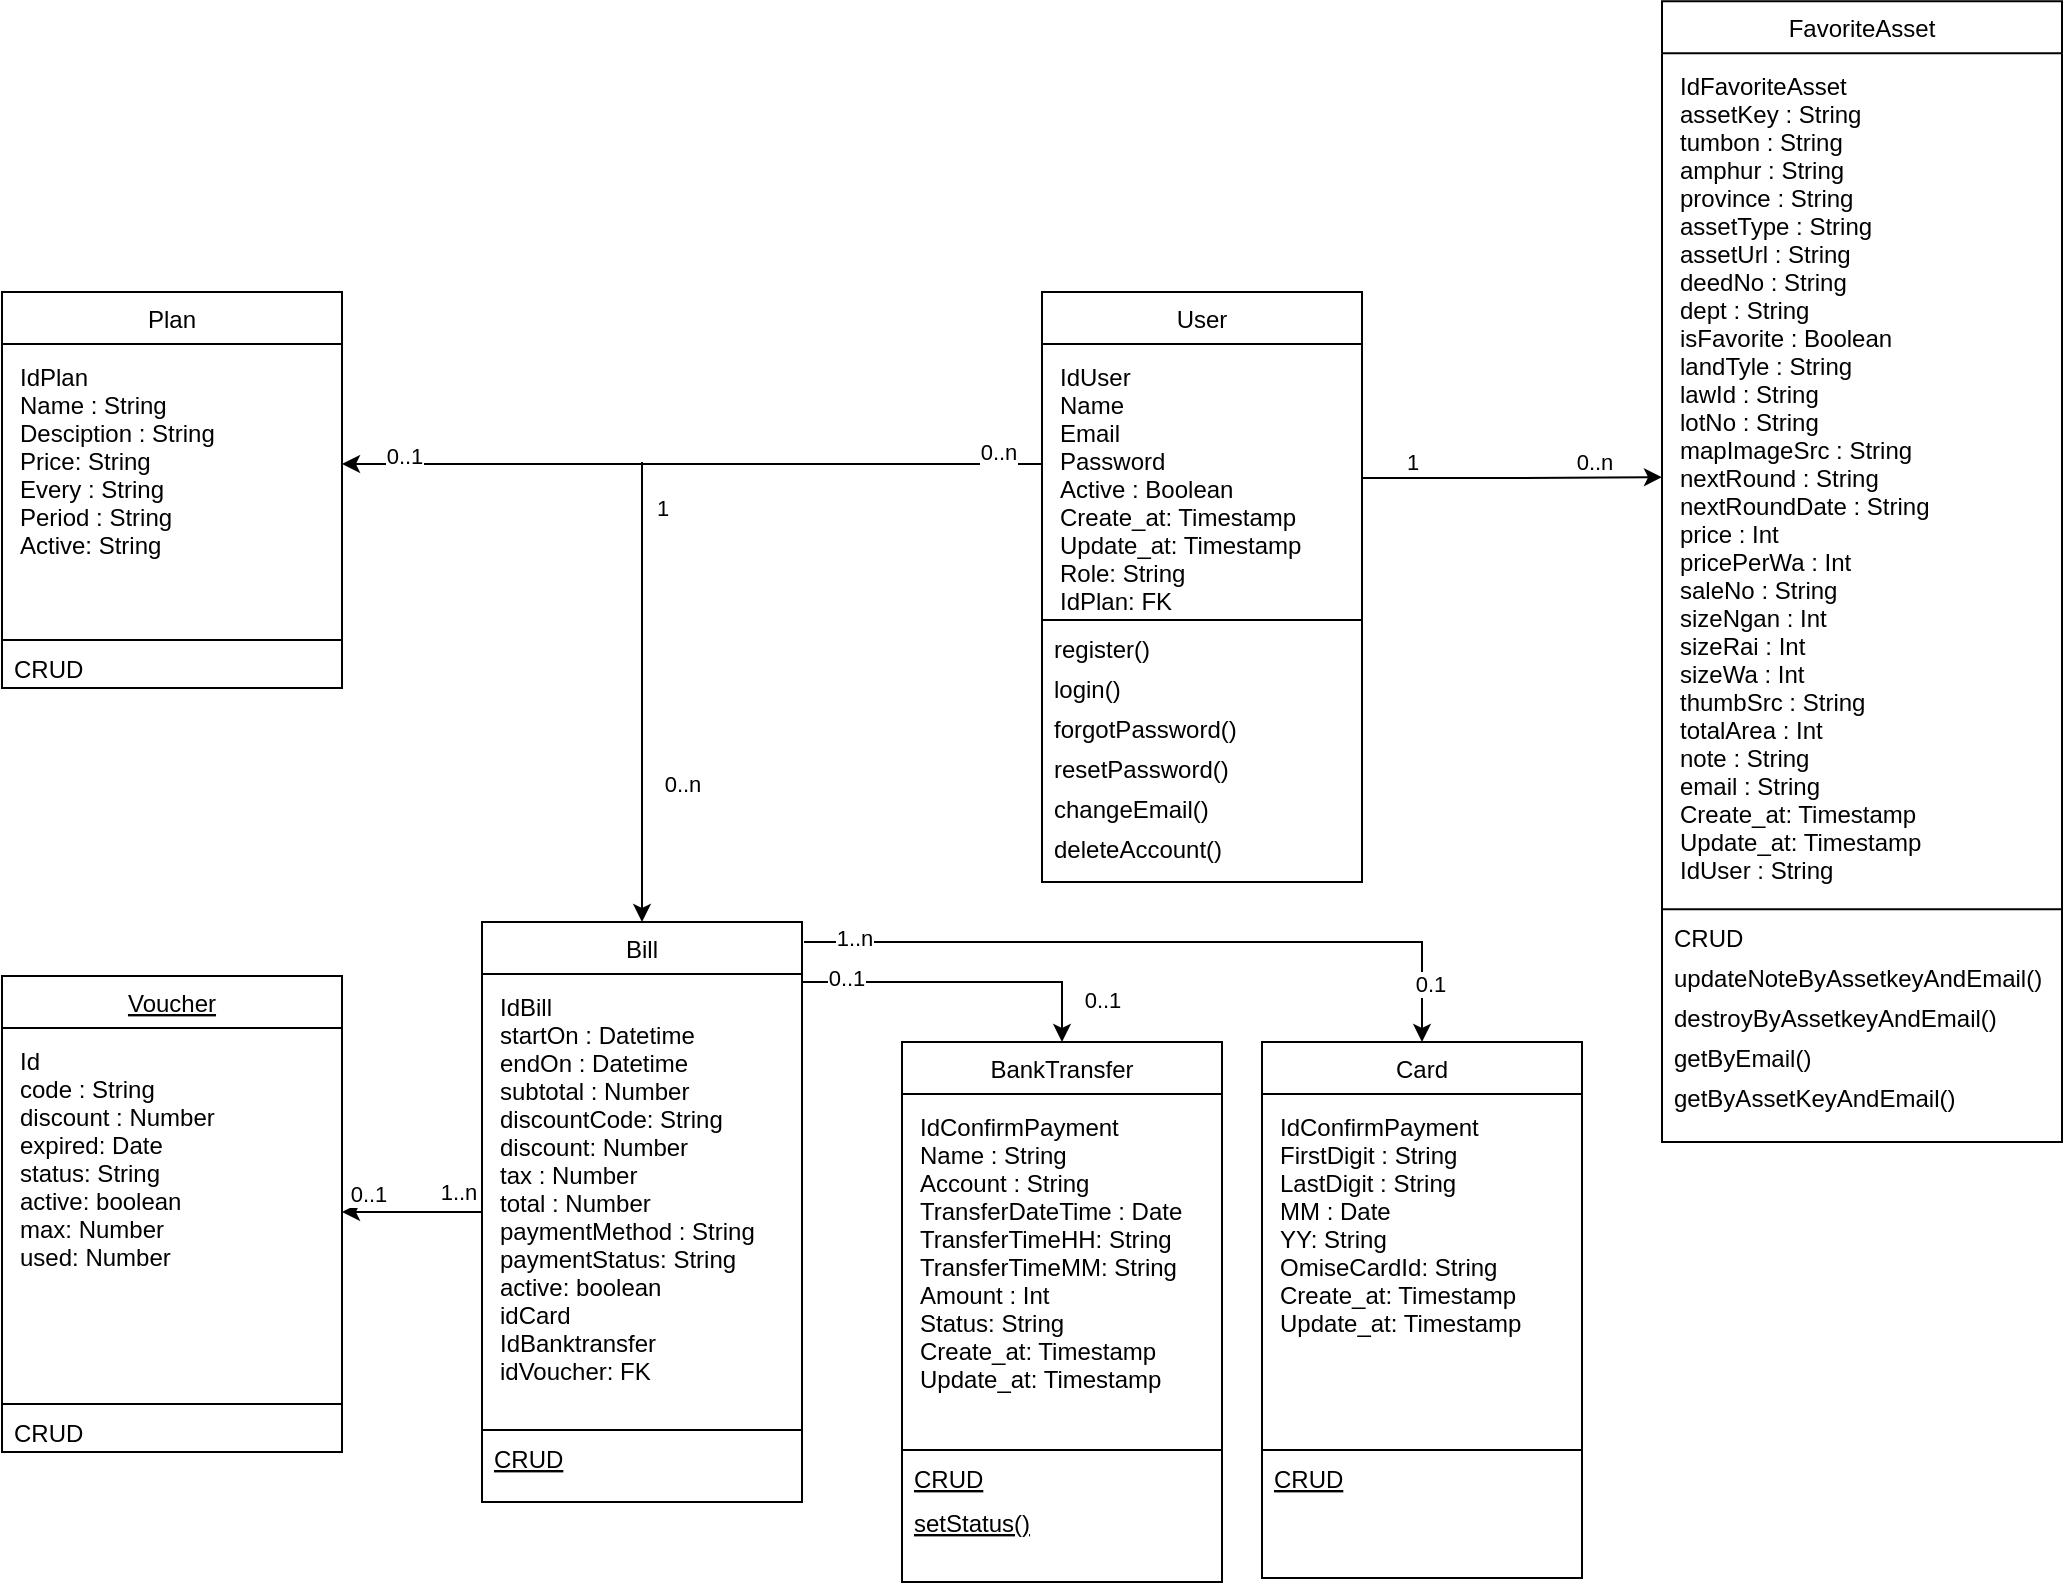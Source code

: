 <mxfile version="18.1.3" type="github">
  <diagram id="C5RBs43oDa-KdzZeNtuy" name="Page-1">
    <mxGraphModel dx="1314" dy="630" grid="1" gridSize="10" guides="1" tooltips="1" connect="1" arrows="1" fold="1" page="1" pageScale="1" pageWidth="827" pageHeight="1169" math="0" shadow="0">
      <root>
        <mxCell id="WIyWlLk6GJQsqaUBKTNV-0" />
        <mxCell id="WIyWlLk6GJQsqaUBKTNV-1" parent="WIyWlLk6GJQsqaUBKTNV-0" />
        <mxCell id="zkfFHV4jXpPFQw0GAbJ--0" value="User" style="swimlane;fontStyle=0;align=center;verticalAlign=top;childLayout=stackLayout;horizontal=1;startSize=26;horizontalStack=0;resizeParent=1;resizeLast=0;collapsible=1;marginBottom=0;rounded=0;shadow=0;strokeWidth=1;" parent="WIyWlLk6GJQsqaUBKTNV-1" vertex="1">
          <mxGeometry x="590" y="295" width="160" height="295" as="geometry">
            <mxRectangle x="230" y="140" width="160" height="26" as="alternateBounds" />
          </mxGeometry>
        </mxCell>
        <mxCell id="zkfFHV4jXpPFQw0GAbJ--1" value="IdUser&#xa;Name&#xa;Email&#xa;Password&#xa;Active : Boolean&#xa;Create_at: Timestamp&#xa;Update_at: Timestamp&#xa;Role: String&#xa;IdPlan: FK" style="text;align=left;verticalAlign=top;spacingLeft=4;spacingRight=4;overflow=hidden;rotatable=0;points=[[0,0.5],[1,0.5]];portConstraint=eastwest;spacingTop=0;fontSize=12;spacingBottom=0;spacing=5;" parent="zkfFHV4jXpPFQw0GAbJ--0" vertex="1">
          <mxGeometry y="26" width="160" height="134" as="geometry" />
        </mxCell>
        <mxCell id="zkfFHV4jXpPFQw0GAbJ--4" value="" style="line;html=1;strokeWidth=1;align=left;verticalAlign=middle;spacingTop=-1;spacingLeft=3;spacingRight=3;rotatable=0;labelPosition=right;points=[];portConstraint=eastwest;" parent="zkfFHV4jXpPFQw0GAbJ--0" vertex="1">
          <mxGeometry y="160" width="160" height="8" as="geometry" />
        </mxCell>
        <mxCell id="zkfFHV4jXpPFQw0GAbJ--5" value="register()" style="text;align=left;verticalAlign=bottom;spacingLeft=4;spacingRight=4;overflow=hidden;rotatable=0;points=[[0,0.5],[1,0.5]];portConstraint=eastwest;" parent="zkfFHV4jXpPFQw0GAbJ--0" vertex="1">
          <mxGeometry y="168" width="160" height="20" as="geometry" />
        </mxCell>
        <mxCell id="z93OoAOlrHXgm_mYGEe1-1" value="login()" style="text;align=left;verticalAlign=bottom;spacingLeft=4;spacingRight=4;overflow=hidden;rotatable=0;points=[[0,0.5],[1,0.5]];portConstraint=eastwest;" parent="zkfFHV4jXpPFQw0GAbJ--0" vertex="1">
          <mxGeometry y="188" width="160" height="20" as="geometry" />
        </mxCell>
        <mxCell id="z93OoAOlrHXgm_mYGEe1-129" value="forgotPassword()" style="text;align=left;verticalAlign=bottom;spacingLeft=4;spacingRight=4;overflow=hidden;rotatable=0;points=[[0,0.5],[1,0.5]];portConstraint=eastwest;" parent="zkfFHV4jXpPFQw0GAbJ--0" vertex="1">
          <mxGeometry y="208" width="160" height="20" as="geometry" />
        </mxCell>
        <mxCell id="z93OoAOlrHXgm_mYGEe1-130" value="resetPassword()" style="text;align=left;verticalAlign=bottom;spacingLeft=4;spacingRight=4;overflow=hidden;rotatable=0;points=[[0,0.5],[1,0.5]];portConstraint=eastwest;" parent="zkfFHV4jXpPFQw0GAbJ--0" vertex="1">
          <mxGeometry y="228" width="160" height="20" as="geometry" />
        </mxCell>
        <mxCell id="z93OoAOlrHXgm_mYGEe1-131" value="changeEmail()" style="text;align=left;verticalAlign=bottom;spacingLeft=4;spacingRight=4;overflow=hidden;rotatable=0;points=[[0,0.5],[1,0.5]];portConstraint=eastwest;" parent="zkfFHV4jXpPFQw0GAbJ--0" vertex="1">
          <mxGeometry y="248" width="160" height="20" as="geometry" />
        </mxCell>
        <mxCell id="z93OoAOlrHXgm_mYGEe1-132" value="deleteAccount()" style="text;align=left;verticalAlign=bottom;spacingLeft=4;spacingRight=4;overflow=hidden;rotatable=0;points=[[0,0.5],[1,0.5]];portConstraint=eastwest;" parent="zkfFHV4jXpPFQw0GAbJ--0" vertex="1">
          <mxGeometry y="268" width="160" height="20" as="geometry" />
        </mxCell>
        <mxCell id="rn8gjheMr00SQCoQ5o9b-32" style="edgeStyle=orthogonalEdgeStyle;rounded=0;orthogonalLoop=1;jettySize=auto;html=1;" parent="WIyWlLk6GJQsqaUBKTNV-1" target="rn8gjheMr00SQCoQ5o9b-22" edge="1">
          <mxGeometry relative="1" as="geometry">
            <mxPoint x="390" y="380" as="sourcePoint" />
            <Array as="points">
              <mxPoint x="390" y="380" />
            </Array>
          </mxGeometry>
        </mxCell>
        <mxCell id="rn8gjheMr00SQCoQ5o9b-33" value="1" style="edgeLabel;html=1;align=center;verticalAlign=middle;resizable=0;points=[];" parent="rn8gjheMr00SQCoQ5o9b-32" vertex="1" connectable="0">
          <mxGeometry x="-0.806" y="1" relative="1" as="geometry">
            <mxPoint x="9" as="offset" />
          </mxGeometry>
        </mxCell>
        <mxCell id="rn8gjheMr00SQCoQ5o9b-34" value="0..n" style="edgeLabel;html=1;align=center;verticalAlign=middle;resizable=0;points=[];" parent="rn8gjheMr00SQCoQ5o9b-32" vertex="1" connectable="0">
          <mxGeometry x="0.29" y="-3" relative="1" as="geometry">
            <mxPoint x="23" y="12" as="offset" />
          </mxGeometry>
        </mxCell>
        <mxCell id="z93OoAOlrHXgm_mYGEe1-41" value="FavoriteAsset" style="swimlane;fontStyle=0;align=center;verticalAlign=top;childLayout=stackLayout;horizontal=1;startSize=26;horizontalStack=0;resizeParent=1;resizeLast=0;collapsible=1;marginBottom=0;rounded=0;shadow=0;strokeWidth=1;" parent="WIyWlLk6GJQsqaUBKTNV-1" vertex="1">
          <mxGeometry x="900" y="149.59" width="200" height="570.41" as="geometry">
            <mxRectangle x="550" y="140" width="160" height="26" as="alternateBounds" />
          </mxGeometry>
        </mxCell>
        <mxCell id="z93OoAOlrHXgm_mYGEe1-42" value="IdFavoriteAsset&#xa;assetKey : String&#xa;tumbon : String&#xa;amphur : String&#xa;province : String&#xa;assetType : String&#xa;assetUrl : String&#xa;deedNo : String&#xa;dept : String&#xa;isFavorite : Boolean&#xa;landTyle : String&#xa;lawId : String&#xa;lotNo : String&#xa;mapImageSrc : String&#xa;nextRound : String&#xa;nextRoundDate : String&#xa;price : Int&#xa;pricePerWa : Int&#xa;saleNo : String&#xa;sizeNgan : Int&#xa;sizeRai : Int&#xa;sizeWa : Int&#xa;thumbSrc : String&#xa;totalArea : Int&#xa;note : String&#xa;email : String&#xa;Create_at: Timestamp&#xa;Update_at: Timestamp&#xa;IdUser : String&#xa;&#xa;" style="text;align=left;verticalAlign=top;spacingLeft=4;spacingRight=4;overflow=hidden;rotatable=0;points=[[0,0.5],[1,0.5]];portConstraint=eastwest;fontFamily=Helvetica;spacingTop=0;fontSize=12;spacingBottom=0;spacing=5;" parent="z93OoAOlrHXgm_mYGEe1-41" vertex="1">
          <mxGeometry y="26" width="200" height="424" as="geometry" />
        </mxCell>
        <mxCell id="z93OoAOlrHXgm_mYGEe1-43" value="" style="line;html=1;strokeWidth=1;align=left;verticalAlign=middle;spacingTop=-1;spacingLeft=3;spacingRight=3;rotatable=0;labelPosition=right;points=[];portConstraint=eastwest;" parent="z93OoAOlrHXgm_mYGEe1-41" vertex="1">
          <mxGeometry y="450" width="200" height="8" as="geometry" />
        </mxCell>
        <mxCell id="z93OoAOlrHXgm_mYGEe1-44" value="CRUD" style="text;align=left;verticalAlign=bottom;spacingLeft=4;spacingRight=4;overflow=hidden;rotatable=0;points=[[0,0.5],[1,0.5]];portConstraint=eastwest;spacing=2;" parent="z93OoAOlrHXgm_mYGEe1-41" vertex="1">
          <mxGeometry y="458" width="200" height="20" as="geometry" />
        </mxCell>
        <mxCell id="z93OoAOlrHXgm_mYGEe1-45" value="updateNoteByAssetkeyAndEmail()" style="text;align=left;verticalAlign=bottom;spacingLeft=4;spacingRight=4;overflow=hidden;rotatable=0;points=[[0,0.5],[1,0.5]];portConstraint=eastwest;spacing=2;" parent="z93OoAOlrHXgm_mYGEe1-41" vertex="1">
          <mxGeometry y="478" width="200" height="20" as="geometry" />
        </mxCell>
        <mxCell id="z93OoAOlrHXgm_mYGEe1-134" value="destroyByAssetkeyAndEmail()" style="text;align=left;verticalAlign=bottom;spacingLeft=4;spacingRight=4;overflow=hidden;rotatable=0;points=[[0,0.5],[1,0.5]];portConstraint=eastwest;spacing=2;" parent="z93OoAOlrHXgm_mYGEe1-41" vertex="1">
          <mxGeometry y="498" width="200" height="20" as="geometry" />
        </mxCell>
        <mxCell id="z93OoAOlrHXgm_mYGEe1-135" value="getByEmail()" style="text;align=left;verticalAlign=bottom;spacingLeft=4;spacingRight=4;overflow=hidden;rotatable=0;points=[[0,0.5],[1,0.5]];portConstraint=eastwest;spacing=2;" parent="z93OoAOlrHXgm_mYGEe1-41" vertex="1">
          <mxGeometry y="518" width="200" height="20" as="geometry" />
        </mxCell>
        <mxCell id="z93OoAOlrHXgm_mYGEe1-136" value="getByAssetKeyAndEmail()" style="text;align=left;verticalAlign=bottom;spacingLeft=4;spacingRight=4;overflow=hidden;rotatable=0;points=[[0,0.5],[1,0.5]];portConstraint=eastwest;spacing=2;" parent="z93OoAOlrHXgm_mYGEe1-41" vertex="1">
          <mxGeometry y="538" width="200" height="20" as="geometry" />
        </mxCell>
        <mxCell id="z93OoAOlrHXgm_mYGEe1-83" style="edgeStyle=orthogonalEdgeStyle;rounded=0;orthogonalLoop=1;jettySize=auto;html=1;entryX=1;entryY=0.5;entryDx=0;entryDy=0;" parent="WIyWlLk6GJQsqaUBKTNV-1" edge="1">
          <mxGeometry relative="1" as="geometry">
            <mxPoint x="590" y="381.0" as="sourcePoint" />
            <mxPoint x="240" y="381.0" as="targetPoint" />
          </mxGeometry>
        </mxCell>
        <mxCell id="z93OoAOlrHXgm_mYGEe1-84" value="0..1" style="edgeLabel;html=1;align=center;verticalAlign=middle;resizable=0;points=[];" parent="z93OoAOlrHXgm_mYGEe1-83" vertex="1" connectable="0">
          <mxGeometry x="0.827" y="-2" relative="1" as="geometry">
            <mxPoint y="-2" as="offset" />
          </mxGeometry>
        </mxCell>
        <mxCell id="z93OoAOlrHXgm_mYGEe1-85" value="0..n" style="edgeLabel;html=1;align=center;verticalAlign=middle;resizable=0;points=[];" parent="z93OoAOlrHXgm_mYGEe1-83" vertex="1" connectable="0">
          <mxGeometry x="-0.875" y="1" relative="1" as="geometry">
            <mxPoint y="-7" as="offset" />
          </mxGeometry>
        </mxCell>
        <mxCell id="z93OoAOlrHXgm_mYGEe1-97" value="Plan" style="swimlane;fontStyle=0;align=center;verticalAlign=top;childLayout=stackLayout;horizontal=1;startSize=26;horizontalStack=0;resizeParent=1;resizeLast=0;collapsible=1;marginBottom=0;rounded=0;shadow=0;strokeWidth=1;" parent="WIyWlLk6GJQsqaUBKTNV-1" vertex="1">
          <mxGeometry x="70" y="295" width="170" height="198" as="geometry">
            <mxRectangle x="130" y="380" width="160" height="26" as="alternateBounds" />
          </mxGeometry>
        </mxCell>
        <mxCell id="z93OoAOlrHXgm_mYGEe1-98" value="IdPlan&#xa;Name : String&#xa;Desciption : String&#xa;Price: String&#xa;Every : String&#xa;Period : String&#xa;Active: String" style="text;align=left;verticalAlign=top;spacingLeft=4;spacingRight=4;overflow=hidden;rotatable=0;points=[[0,0.5],[1,0.5]];portConstraint=eastwest;spacingTop=0;fontSize=12;spacingBottom=0;spacing=5;" parent="z93OoAOlrHXgm_mYGEe1-97" vertex="1">
          <mxGeometry y="26" width="170" height="144" as="geometry" />
        </mxCell>
        <mxCell id="z93OoAOlrHXgm_mYGEe1-99" value="" style="line;html=1;strokeWidth=1;align=left;verticalAlign=middle;spacingTop=-1;spacingLeft=3;spacingRight=3;rotatable=0;labelPosition=right;points=[];portConstraint=eastwest;" parent="z93OoAOlrHXgm_mYGEe1-97" vertex="1">
          <mxGeometry y="170" width="170" height="8" as="geometry" />
        </mxCell>
        <mxCell id="z93OoAOlrHXgm_mYGEe1-100" value="CRUD" style="text;align=left;verticalAlign=bottom;spacingLeft=4;spacingRight=4;overflow=hidden;rotatable=0;points=[[0,0.5],[1,0.5]];portConstraint=eastwest;" parent="z93OoAOlrHXgm_mYGEe1-97" vertex="1">
          <mxGeometry y="178" width="170" height="20" as="geometry" />
        </mxCell>
        <mxCell id="z93OoAOlrHXgm_mYGEe1-125" style="edgeStyle=orthogonalEdgeStyle;rounded=0;orthogonalLoop=1;jettySize=auto;html=1;entryX=0;entryY=0.5;entryDx=0;entryDy=0;" parent="WIyWlLk6GJQsqaUBKTNV-1" source="zkfFHV4jXpPFQw0GAbJ--1" target="z93OoAOlrHXgm_mYGEe1-42" edge="1">
          <mxGeometry relative="1" as="geometry" />
        </mxCell>
        <mxCell id="z93OoAOlrHXgm_mYGEe1-143" value="0..n" style="edgeLabel;html=1;align=center;verticalAlign=middle;resizable=0;points=[];fontFamily=Helvetica;" parent="z93OoAOlrHXgm_mYGEe1-125" vertex="1" connectable="0">
          <mxGeometry x="0.297" y="-1" relative="1" as="geometry">
            <mxPoint x="19" y="-9" as="offset" />
          </mxGeometry>
        </mxCell>
        <mxCell id="z93OoAOlrHXgm_mYGEe1-145" value="1" style="edgeLabel;html=1;align=center;verticalAlign=middle;resizable=0;points=[];fontFamily=Helvetica;" parent="z93OoAOlrHXgm_mYGEe1-125" vertex="1" connectable="0">
          <mxGeometry x="-0.671" y="1" relative="1" as="geometry">
            <mxPoint y="-7" as="offset" />
          </mxGeometry>
        </mxCell>
        <mxCell id="rn8gjheMr00SQCoQ5o9b-6" value="BankTransfer" style="swimlane;fontStyle=0;align=center;verticalAlign=top;childLayout=stackLayout;horizontal=1;startSize=26;horizontalStack=0;resizeParent=1;resizeLast=0;collapsible=1;marginBottom=0;rounded=0;shadow=0;strokeWidth=1;" parent="WIyWlLk6GJQsqaUBKTNV-1" vertex="1">
          <mxGeometry x="520" y="670" width="160" height="270" as="geometry">
            <mxRectangle x="340" y="380" width="170" height="26" as="alternateBounds" />
          </mxGeometry>
        </mxCell>
        <mxCell id="rn8gjheMr00SQCoQ5o9b-7" value="IdConfirmPayment&#xa;Name : String&#xa;Account : String&#xa;TransferDateTime : Date&#xa;TransferTimeHH: String&#xa;TransferTimeMM: String&#xa;Amount : Int&#xa;Status: String&#xa;Create_at: Timestamp&#xa;Update_at: Timestamp&#xa;" style="text;align=left;verticalAlign=top;spacingLeft=4;spacingRight=4;overflow=hidden;rotatable=0;points=[[0,0.5],[1,0.5]];portConstraint=eastwest;spacingTop=0;fontSize=12;spacingBottom=0;spacing=5;" parent="rn8gjheMr00SQCoQ5o9b-6" vertex="1">
          <mxGeometry y="26" width="160" height="174" as="geometry" />
        </mxCell>
        <mxCell id="rn8gjheMr00SQCoQ5o9b-8" value="" style="line;html=1;strokeWidth=1;align=left;verticalAlign=middle;spacingTop=-1;spacingLeft=3;spacingRight=3;rotatable=0;labelPosition=right;points=[];portConstraint=eastwest;" parent="rn8gjheMr00SQCoQ5o9b-6" vertex="1">
          <mxGeometry y="200" width="160" height="8" as="geometry" />
        </mxCell>
        <mxCell id="rn8gjheMr00SQCoQ5o9b-9" value="CRUD" style="text;align=left;verticalAlign=bottom;spacingLeft=4;spacingRight=4;overflow=hidden;rotatable=0;points=[[0,0.5],[1,0.5]];portConstraint=eastwest;fontStyle=4" parent="rn8gjheMr00SQCoQ5o9b-6" vertex="1">
          <mxGeometry y="208" width="160" height="20" as="geometry" />
        </mxCell>
        <mxCell id="rn8gjheMr00SQCoQ5o9b-10" value="setStatus()" style="text;align=left;verticalAlign=bottom;spacingLeft=4;spacingRight=4;overflow=hidden;rotatable=0;points=[[0,0.5],[1,0.5]];portConstraint=eastwest;fontStyle=4" parent="rn8gjheMr00SQCoQ5o9b-6" vertex="1">
          <mxGeometry y="228" width="160" height="22" as="geometry" />
        </mxCell>
        <mxCell id="rn8gjheMr00SQCoQ5o9b-12" value="Card" style="swimlane;fontStyle=0;align=center;verticalAlign=top;childLayout=stackLayout;horizontal=1;startSize=26;horizontalStack=0;resizeParent=1;resizeLast=0;collapsible=1;marginBottom=0;rounded=0;shadow=0;strokeWidth=1;" parent="WIyWlLk6GJQsqaUBKTNV-1" vertex="1">
          <mxGeometry x="700" y="670" width="160" height="268" as="geometry">
            <mxRectangle x="340" y="380" width="170" height="26" as="alternateBounds" />
          </mxGeometry>
        </mxCell>
        <mxCell id="rn8gjheMr00SQCoQ5o9b-13" value="IdConfirmPayment&#xa;FirstDigit : String&#xa;LastDigit : String&#xa;MM : Date&#xa;YY: String&#xa;OmiseCardId: String&#xa;Create_at: Timestamp&#xa;Update_at: Timestamp" style="text;align=left;verticalAlign=top;spacingLeft=4;spacingRight=4;overflow=hidden;rotatable=0;points=[[0,0.5],[1,0.5]];portConstraint=eastwest;spacingTop=0;fontSize=12;spacingBottom=0;spacing=5;" parent="rn8gjheMr00SQCoQ5o9b-12" vertex="1">
          <mxGeometry y="26" width="160" height="174" as="geometry" />
        </mxCell>
        <mxCell id="rn8gjheMr00SQCoQ5o9b-14" value="" style="line;html=1;strokeWidth=1;align=left;verticalAlign=middle;spacingTop=-1;spacingLeft=3;spacingRight=3;rotatable=0;labelPosition=right;points=[];portConstraint=eastwest;" parent="rn8gjheMr00SQCoQ5o9b-12" vertex="1">
          <mxGeometry y="200" width="160" height="8" as="geometry" />
        </mxCell>
        <mxCell id="rn8gjheMr00SQCoQ5o9b-15" value="CRUD" style="text;align=left;verticalAlign=bottom;spacingLeft=4;spacingRight=4;overflow=hidden;rotatable=0;points=[[0,0.5],[1,0.5]];portConstraint=eastwest;fontStyle=4" parent="rn8gjheMr00SQCoQ5o9b-12" vertex="1">
          <mxGeometry y="208" width="160" height="20" as="geometry" />
        </mxCell>
        <mxCell id="rn8gjheMr00SQCoQ5o9b-35" style="edgeStyle=orthogonalEdgeStyle;rounded=0;orthogonalLoop=1;jettySize=auto;html=1;entryX=0.5;entryY=0;entryDx=0;entryDy=0;exitX=1;exitY=0.039;exitDx=0;exitDy=0;exitPerimeter=0;" parent="WIyWlLk6GJQsqaUBKTNV-1" source="rn8gjheMr00SQCoQ5o9b-22" target="rn8gjheMr00SQCoQ5o9b-6" edge="1">
          <mxGeometry relative="1" as="geometry">
            <Array as="points">
              <mxPoint x="470" y="640" />
              <mxPoint x="600" y="640" />
            </Array>
          </mxGeometry>
        </mxCell>
        <mxCell id="rn8gjheMr00SQCoQ5o9b-39" value="0..1" style="edgeLabel;html=1;align=center;verticalAlign=middle;resizable=0;points=[];" parent="rn8gjheMr00SQCoQ5o9b-35" vertex="1" connectable="0">
          <mxGeometry x="-0.549" y="2" relative="1" as="geometry">
            <mxPoint as="offset" />
          </mxGeometry>
        </mxCell>
        <mxCell id="rn8gjheMr00SQCoQ5o9b-40" value="0..1" style="edgeLabel;html=1;align=center;verticalAlign=middle;resizable=0;points=[];" parent="rn8gjheMr00SQCoQ5o9b-35" vertex="1" connectable="0">
          <mxGeometry x="0.761" relative="1" as="geometry">
            <mxPoint x="20" as="offset" />
          </mxGeometry>
        </mxCell>
        <mxCell id="OSJ59UajpVIbR9Szr44o-4" style="edgeStyle=orthogonalEdgeStyle;rounded=0;orthogonalLoop=1;jettySize=auto;html=1;entryX=1;entryY=0.5;entryDx=0;entryDy=0;" edge="1" parent="WIyWlLk6GJQsqaUBKTNV-1" source="rn8gjheMr00SQCoQ5o9b-22" target="OSJ59UajpVIbR9Szr44o-1">
          <mxGeometry relative="1" as="geometry" />
        </mxCell>
        <mxCell id="OSJ59UajpVIbR9Szr44o-5" value="0..1" style="edgeLabel;html=1;align=center;verticalAlign=middle;resizable=0;points=[];" vertex="1" connectable="0" parent="OSJ59UajpVIbR9Szr44o-4">
          <mxGeometry x="0.302" y="-1" relative="1" as="geometry">
            <mxPoint x="-12" y="-8" as="offset" />
          </mxGeometry>
        </mxCell>
        <mxCell id="OSJ59UajpVIbR9Szr44o-7" value="1..n" style="edgeLabel;html=1;align=center;verticalAlign=middle;resizable=0;points=[];" vertex="1" connectable="0" parent="OSJ59UajpVIbR9Szr44o-4">
          <mxGeometry x="-0.654" y="-1" relative="1" as="geometry">
            <mxPoint y="-9" as="offset" />
          </mxGeometry>
        </mxCell>
        <mxCell id="rn8gjheMr00SQCoQ5o9b-22" value="Bill" style="swimlane;fontStyle=0;align=center;verticalAlign=top;childLayout=stackLayout;horizontal=1;startSize=26;horizontalStack=0;resizeParent=1;resizeLast=0;collapsible=1;marginBottom=0;rounded=0;shadow=0;strokeWidth=1;" parent="WIyWlLk6GJQsqaUBKTNV-1" vertex="1">
          <mxGeometry x="310" y="610" width="160" height="290" as="geometry">
            <mxRectangle x="550" y="140" width="160" height="26" as="alternateBounds" />
          </mxGeometry>
        </mxCell>
        <mxCell id="rn8gjheMr00SQCoQ5o9b-23" value="IdBill&#xa;startOn : Datetime&#xa;endOn : Datetime&#xa;subtotal : Number&#xa;discountCode: String&#xa;discount: Number&#xa;tax : Number&#xa;total : Number&#xa;paymentMethod : String&#xa;paymentStatus: String&#xa;active: boolean&#xa;idCard&#xa;IdBanktransfer&#xa;idVoucher: FK" style="text;align=left;verticalAlign=top;spacingLeft=4;spacingRight=4;overflow=hidden;rotatable=0;points=[[0,0.5],[1,0.5]];portConstraint=eastwest;spacingTop=0;fontSize=12;spacingBottom=0;spacing=5;" parent="rn8gjheMr00SQCoQ5o9b-22" vertex="1">
          <mxGeometry y="26" width="160" height="224" as="geometry" />
        </mxCell>
        <mxCell id="rn8gjheMr00SQCoQ5o9b-24" value="" style="line;html=1;strokeWidth=1;align=left;verticalAlign=middle;spacingTop=-1;spacingLeft=3;spacingRight=3;rotatable=0;labelPosition=right;points=[];portConstraint=eastwest;" parent="rn8gjheMr00SQCoQ5o9b-22" vertex="1">
          <mxGeometry y="250" width="160" height="8" as="geometry" />
        </mxCell>
        <mxCell id="rn8gjheMr00SQCoQ5o9b-25" value="CRUD" style="text;align=left;verticalAlign=bottom;spacingLeft=4;spacingRight=4;overflow=hidden;rotatable=0;points=[[0,0.5],[1,0.5]];portConstraint=eastwest;fontStyle=4" parent="rn8gjheMr00SQCoQ5o9b-22" vertex="1">
          <mxGeometry y="258" width="160" height="20" as="geometry" />
        </mxCell>
        <mxCell id="rn8gjheMr00SQCoQ5o9b-36" style="edgeStyle=orthogonalEdgeStyle;rounded=0;orthogonalLoop=1;jettySize=auto;html=1;entryX=0.5;entryY=0;entryDx=0;entryDy=0;" parent="WIyWlLk6GJQsqaUBKTNV-1" target="rn8gjheMr00SQCoQ5o9b-12" edge="1">
          <mxGeometry relative="1" as="geometry">
            <mxPoint x="471" y="620" as="sourcePoint" />
            <mxPoint x="610" y="680" as="targetPoint" />
            <Array as="points">
              <mxPoint x="471" y="620" />
              <mxPoint x="780" y="620" />
            </Array>
          </mxGeometry>
        </mxCell>
        <mxCell id="rn8gjheMr00SQCoQ5o9b-37" value="1..n" style="edgeLabel;html=1;align=center;verticalAlign=middle;resizable=0;points=[];" parent="rn8gjheMr00SQCoQ5o9b-36" vertex="1" connectable="0">
          <mxGeometry x="-0.86" y="2" relative="1" as="geometry">
            <mxPoint as="offset" />
          </mxGeometry>
        </mxCell>
        <mxCell id="rn8gjheMr00SQCoQ5o9b-38" value="0.1" style="edgeLabel;html=1;align=center;verticalAlign=middle;resizable=0;points=[];" parent="rn8gjheMr00SQCoQ5o9b-36" vertex="1" connectable="0">
          <mxGeometry x="0.838" y="4" relative="1" as="geometry">
            <mxPoint as="offset" />
          </mxGeometry>
        </mxCell>
        <mxCell id="OSJ59UajpVIbR9Szr44o-0" value="Voucher" style="swimlane;fontStyle=4;align=center;verticalAlign=top;childLayout=stackLayout;horizontal=1;startSize=26;horizontalStack=0;resizeParent=1;resizeLast=0;collapsible=1;marginBottom=0;rounded=0;shadow=0;strokeWidth=1;" vertex="1" parent="WIyWlLk6GJQsqaUBKTNV-1">
          <mxGeometry x="70" y="637" width="170" height="238" as="geometry">
            <mxRectangle x="130" y="380" width="160" height="26" as="alternateBounds" />
          </mxGeometry>
        </mxCell>
        <mxCell id="OSJ59UajpVIbR9Szr44o-1" value="Id&#xa;code : String&#xa;discount : Number&#xa;expired: Date&#xa;status: String&#xa;active: boolean&#xa;max: Number&#xa;used: Number" style="text;align=left;verticalAlign=top;spacingLeft=4;spacingRight=4;overflow=hidden;rotatable=0;points=[[0,0.5],[1,0.5]];portConstraint=eastwest;spacingTop=0;fontSize=12;spacingBottom=0;spacing=5;" vertex="1" parent="OSJ59UajpVIbR9Szr44o-0">
          <mxGeometry y="26" width="170" height="184" as="geometry" />
        </mxCell>
        <mxCell id="OSJ59UajpVIbR9Szr44o-2" value="" style="line;html=1;strokeWidth=1;align=left;verticalAlign=middle;spacingTop=-1;spacingLeft=3;spacingRight=3;rotatable=0;labelPosition=right;points=[];portConstraint=eastwest;" vertex="1" parent="OSJ59UajpVIbR9Szr44o-0">
          <mxGeometry y="210" width="170" height="8" as="geometry" />
        </mxCell>
        <mxCell id="OSJ59UajpVIbR9Szr44o-3" value="CRUD" style="text;align=left;verticalAlign=bottom;spacingLeft=4;spacingRight=4;overflow=hidden;rotatable=0;points=[[0,0.5],[1,0.5]];portConstraint=eastwest;" vertex="1" parent="OSJ59UajpVIbR9Szr44o-0">
          <mxGeometry y="218" width="170" height="20" as="geometry" />
        </mxCell>
      </root>
    </mxGraphModel>
  </diagram>
</mxfile>
